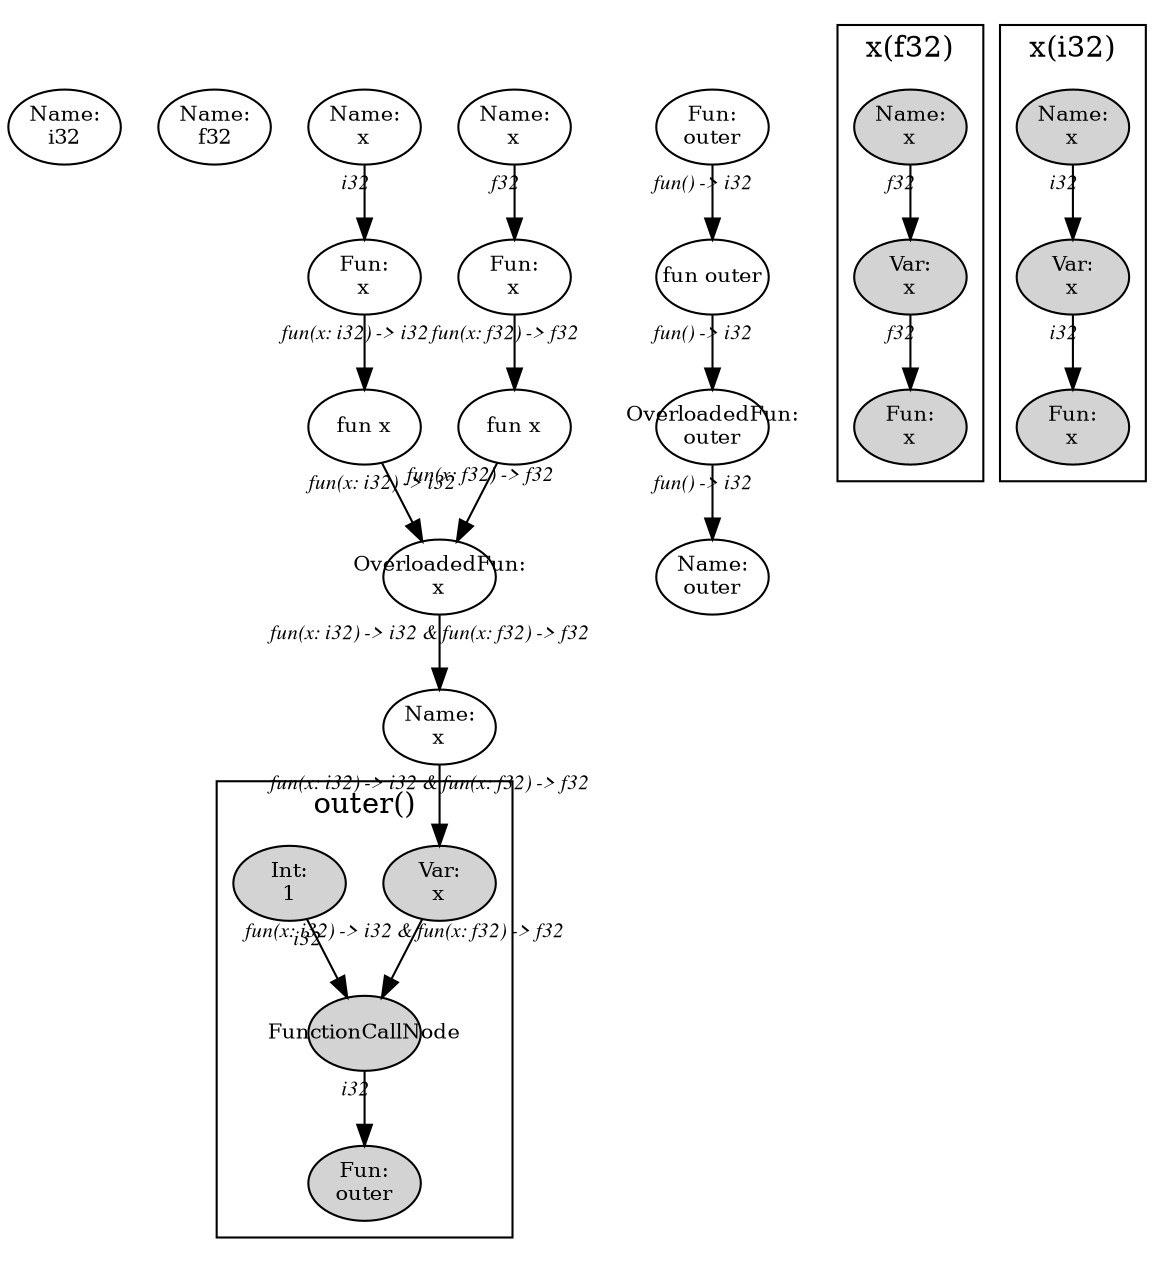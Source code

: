 digraph Document {
  node [fixedsize=shape fontsize=10]
  1 [label="Name:\ni32"];
  2 [label="Name:\nf32"];
  3 [label="OverloadedFun:\nx"];
  4 [label="fun x"];
  5 [label="Fun:\nx"];
  6 [label="Name:\nx"];
  7 [label="fun x"];
  8 [label="Fun:\nx"];
  9 [label="Name:\nx"];
  10 [label="Name:\nx"];
  11 [label="OverloadedFun:\nouter"];
  12 [label="fun outer"];
  13 [label="Fun:\nouter"];
  14 [label="Name:\nouter"];
  subgraph cluster0 {
    node [style=filled];
    15 [label="FunctionCallNode"];
    16 [label="Var:\nx"];
    17 [label="Int:\n1"];
    18 [label="Fun:\nouter"];
    15 -> 18[taillabel="i32" labeldistance="1" fontname="times  italic" fontsize = 10  ];
    16 -> 15[taillabel="fun(x: i32) -> i32 & fun(x: f32) -> f32" labeldistance="1" fontname="times  italic" fontsize = 10  ];
    17 -> 15[taillabel="i32" labeldistance="1" fontname="times  italic" fontsize = 10  ];
  label = "outer()";
}
  subgraph cluster1 {
    node [style=filled];
    19 [label="Name:\nx"];
    20 [label="Var:\nx"];
    21 [label="Fun:\nx"];
    19 -> 20[taillabel="f32" labeldistance="1" fontname="times  italic" fontsize = 10  ];
    20 -> 21[taillabel="f32" labeldistance="1" fontname="times  italic" fontsize = 10  ];
  label = "x(f32)";
}
  subgraph cluster2 {
    node [style=filled];
    22 [label="Name:\nx"];
    23 [label="Var:\nx"];
    24 [label="Fun:\nx"];
    22 -> 23[taillabel="i32" labeldistance="1" fontname="times  italic" fontsize = 10  ];
    23 -> 24[taillabel="i32" labeldistance="1" fontname="times  italic" fontsize = 10  ];
  label = "x(i32)";
}
  3 -> 10[taillabel="fun(x: i32) -> i32 & fun(x: f32) -> f32" labeldistance="1" fontname="times  italic" fontsize = 10  ];
  4 -> 3[taillabel="fun(x: i32) -> i32" labeldistance="1" fontname="times  italic" fontsize = 10  ];
  5 -> 4[taillabel="fun(x: i32) -> i32" labeldistance="1" fontname="times  italic" fontsize = 10  ];
  6 -> 5[taillabel="i32" labeldistance="1" fontname="times  italic" fontsize = 10  ];
  7 -> 3[taillabel="fun(x: f32) -> f32" labeldistance="1" fontname="times  italic" fontsize = 10  ];
  8 -> 7[taillabel="fun(x: f32) -> f32" labeldistance="1" fontname="times  italic" fontsize = 10  ];
  9 -> 8[taillabel="f32" labeldistance="1" fontname="times  italic" fontsize = 10  ];
  10 -> 16[taillabel="fun(x: i32) -> i32 & fun(x: f32) -> f32" labeldistance="1" fontname="times  italic" fontsize = 10  ];
  11 -> 14[taillabel="fun() -> i32" labeldistance="1" fontname="times  italic" fontsize = 10  ];
  12 -> 11[taillabel="fun() -> i32" labeldistance="1" fontname="times  italic" fontsize = 10  ];
  13 -> 12[taillabel="fun() -> i32" labeldistance="1" fontname="times  italic" fontsize = 10  ];
  label="";
}
